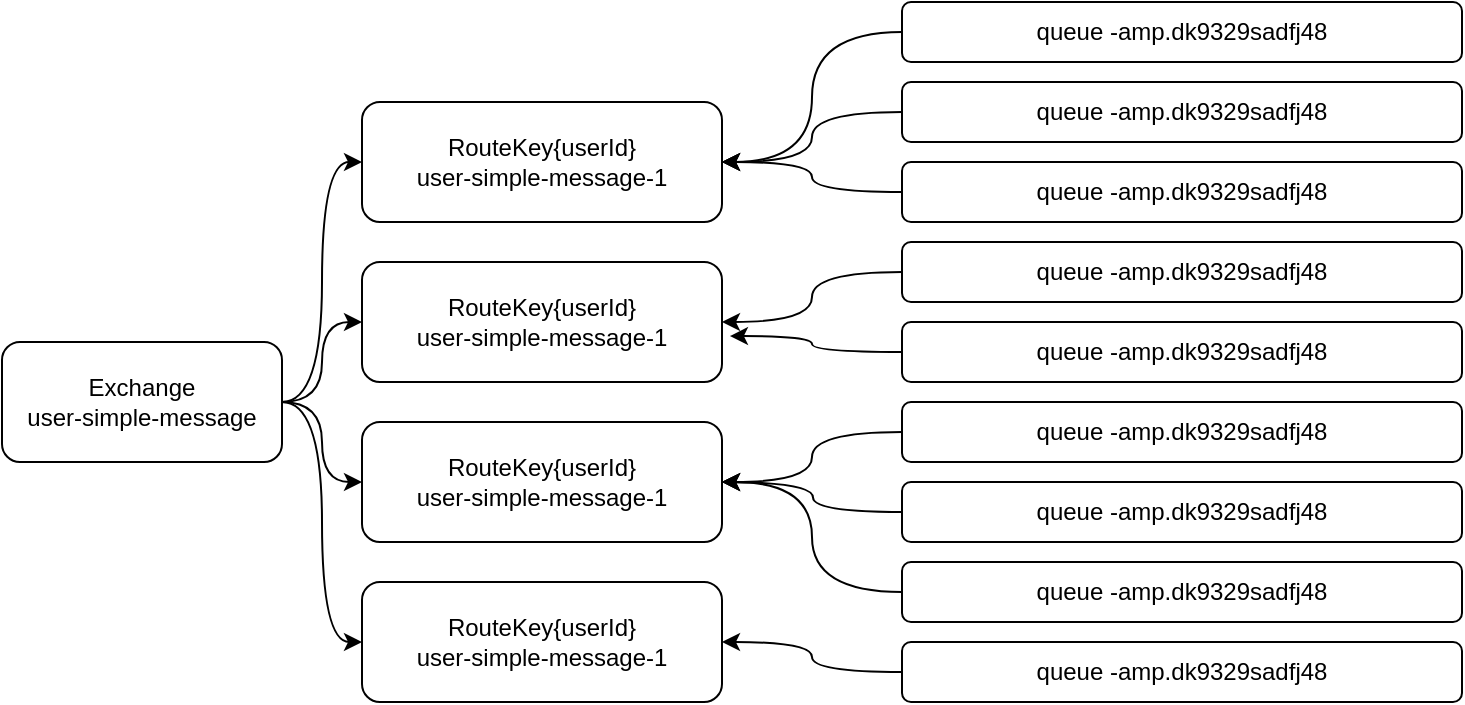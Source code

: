 <mxfile version="13.7.9" type="embed"><diagram id="rjR9wzhXq8Hpp7HeJRx-" name="Page-1"><mxGraphModel dx="925" dy="633" grid="1" gridSize="10" guides="1" tooltips="1" connect="1" arrows="1" fold="1" page="1" pageScale="1" pageWidth="850" pageHeight="1100" math="0" shadow="0"><root><mxCell id="0"/><mxCell id="1" parent="0"/><mxCell id="66" style="edgeStyle=orthogonalEdgeStyle;rounded=0;orthogonalLoop=1;jettySize=auto;html=1;entryX=0;entryY=0.5;entryDx=0;entryDy=0;curved=1;" edge="1" parent="1" source="61" target="62"><mxGeometry relative="1" as="geometry"/></mxCell><mxCell id="67" style="edgeStyle=orthogonalEdgeStyle;curved=1;rounded=0;orthogonalLoop=1;jettySize=auto;html=1;entryX=0;entryY=0.5;entryDx=0;entryDy=0;" edge="1" parent="1" source="61" target="65"><mxGeometry relative="1" as="geometry"/></mxCell><mxCell id="68" style="edgeStyle=orthogonalEdgeStyle;curved=1;rounded=0;orthogonalLoop=1;jettySize=auto;html=1;entryX=0;entryY=0.5;entryDx=0;entryDy=0;" edge="1" parent="1" source="61" target="63"><mxGeometry relative="1" as="geometry"/></mxCell><mxCell id="69" style="edgeStyle=orthogonalEdgeStyle;curved=1;rounded=0;orthogonalLoop=1;jettySize=auto;html=1;entryX=0;entryY=0.5;entryDx=0;entryDy=0;" edge="1" parent="1" source="61" target="64"><mxGeometry relative="1" as="geometry"/></mxCell><mxCell id="61" value="Exchange&lt;br&gt;user-simple-message" style="rounded=1;whiteSpace=wrap;html=1;" vertex="1" parent="1"><mxGeometry x="50" y="250" width="140" height="60" as="geometry"/></mxCell><mxCell id="62" value="RouteKey{userId}&lt;br&gt;user-simple-message-1" style="rounded=1;whiteSpace=wrap;html=1;" vertex="1" parent="1"><mxGeometry x="230" y="130" width="180" height="60" as="geometry"/></mxCell><mxCell id="63" value="RouteKey{userId}&lt;br&gt;user-simple-message-1" style="rounded=1;whiteSpace=wrap;html=1;" vertex="1" parent="1"><mxGeometry x="230" y="210" width="180" height="60" as="geometry"/></mxCell><mxCell id="64" value="RouteKey{userId}&lt;br&gt;user-simple-message-1" style="rounded=1;whiteSpace=wrap;html=1;" vertex="1" parent="1"><mxGeometry x="230" y="290" width="180" height="60" as="geometry"/></mxCell><mxCell id="65" value="RouteKey{userId}&lt;br&gt;user-simple-message-1" style="rounded=1;whiteSpace=wrap;html=1;" vertex="1" parent="1"><mxGeometry x="230" y="370" width="180" height="60" as="geometry"/></mxCell><mxCell id="82" style="edgeStyle=orthogonalEdgeStyle;curved=1;rounded=0;orthogonalLoop=1;jettySize=auto;html=1;entryX=1;entryY=0.5;entryDx=0;entryDy=0;" edge="1" parent="1" source="70" target="62"><mxGeometry relative="1" as="geometry"/></mxCell><mxCell id="70" value="queue -amp.dk9329sadfj48" style="rounded=1;whiteSpace=wrap;html=1;" vertex="1" parent="1"><mxGeometry x="500" y="80" width="280" height="30" as="geometry"/></mxCell><mxCell id="84" style="edgeStyle=orthogonalEdgeStyle;curved=1;rounded=0;orthogonalLoop=1;jettySize=auto;html=1;entryX=1;entryY=0.5;entryDx=0;entryDy=0;" edge="1" parent="1" source="72" target="62"><mxGeometry relative="1" as="geometry"/></mxCell><mxCell id="72" value="queue -amp.dk9329sadfj48" style="rounded=1;whiteSpace=wrap;html=1;" vertex="1" parent="1"><mxGeometry x="500" y="120" width="280" height="30" as="geometry"/></mxCell><mxCell id="85" style="edgeStyle=orthogonalEdgeStyle;curved=1;rounded=0;orthogonalLoop=1;jettySize=auto;html=1;entryX=1;entryY=0.5;entryDx=0;entryDy=0;" edge="1" parent="1" source="74" target="62"><mxGeometry relative="1" as="geometry"/></mxCell><mxCell id="74" value="queue -amp.dk9329sadfj48" style="rounded=1;whiteSpace=wrap;html=1;" vertex="1" parent="1"><mxGeometry x="500" y="160" width="280" height="30" as="geometry"/></mxCell><mxCell id="86" style="edgeStyle=orthogonalEdgeStyle;curved=1;rounded=0;orthogonalLoop=1;jettySize=auto;html=1;entryX=1;entryY=0.5;entryDx=0;entryDy=0;" edge="1" parent="1" source="75" target="63"><mxGeometry relative="1" as="geometry"/></mxCell><mxCell id="75" value="queue -amp.dk9329sadfj48" style="rounded=1;whiteSpace=wrap;html=1;" vertex="1" parent="1"><mxGeometry x="500" y="200" width="280" height="30" as="geometry"/></mxCell><mxCell id="87" style="edgeStyle=orthogonalEdgeStyle;curved=1;rounded=0;orthogonalLoop=1;jettySize=auto;html=1;entryX=1.022;entryY=0.617;entryDx=0;entryDy=0;entryPerimeter=0;" edge="1" parent="1" source="76" target="63"><mxGeometry relative="1" as="geometry"/></mxCell><mxCell id="76" value="queue -amp.dk9329sadfj48" style="rounded=1;whiteSpace=wrap;html=1;" vertex="1" parent="1"><mxGeometry x="500" y="240" width="280" height="30" as="geometry"/></mxCell><mxCell id="88" style="edgeStyle=orthogonalEdgeStyle;curved=1;rounded=0;orthogonalLoop=1;jettySize=auto;html=1;entryX=1;entryY=0.5;entryDx=0;entryDy=0;" edge="1" parent="1" source="77" target="64"><mxGeometry relative="1" as="geometry"/></mxCell><mxCell id="77" value="queue -amp.dk9329sadfj48" style="rounded=1;whiteSpace=wrap;html=1;" vertex="1" parent="1"><mxGeometry x="500" y="280" width="280" height="30" as="geometry"/></mxCell><mxCell id="89" style="edgeStyle=orthogonalEdgeStyle;curved=1;rounded=0;orthogonalLoop=1;jettySize=auto;html=1;" edge="1" parent="1" source="78"><mxGeometry relative="1" as="geometry"><mxPoint x="410" y="320" as="targetPoint"/></mxGeometry></mxCell><mxCell id="78" value="queue -amp.dk9329sadfj48" style="rounded=1;whiteSpace=wrap;html=1;" vertex="1" parent="1"><mxGeometry x="500" y="320" width="280" height="30" as="geometry"/></mxCell><mxCell id="90" style="edgeStyle=orthogonalEdgeStyle;curved=1;rounded=0;orthogonalLoop=1;jettySize=auto;html=1;entryX=1;entryY=0.5;entryDx=0;entryDy=0;" edge="1" parent="1" source="79" target="64"><mxGeometry relative="1" as="geometry"/></mxCell><mxCell id="79" value="queue -amp.dk9329sadfj48" style="rounded=1;whiteSpace=wrap;html=1;" vertex="1" parent="1"><mxGeometry x="500" y="360" width="280" height="30" as="geometry"/></mxCell><mxCell id="91" style="edgeStyle=orthogonalEdgeStyle;curved=1;rounded=0;orthogonalLoop=1;jettySize=auto;html=1;entryX=1;entryY=0.5;entryDx=0;entryDy=0;" edge="1" parent="1" source="80" target="65"><mxGeometry relative="1" as="geometry"/></mxCell><mxCell id="80" value="queue -amp.dk9329sadfj48" style="rounded=1;whiteSpace=wrap;html=1;" vertex="1" parent="1"><mxGeometry x="500" y="400" width="280" height="30" as="geometry"/></mxCell></root></mxGraphModel></diagram></mxfile>